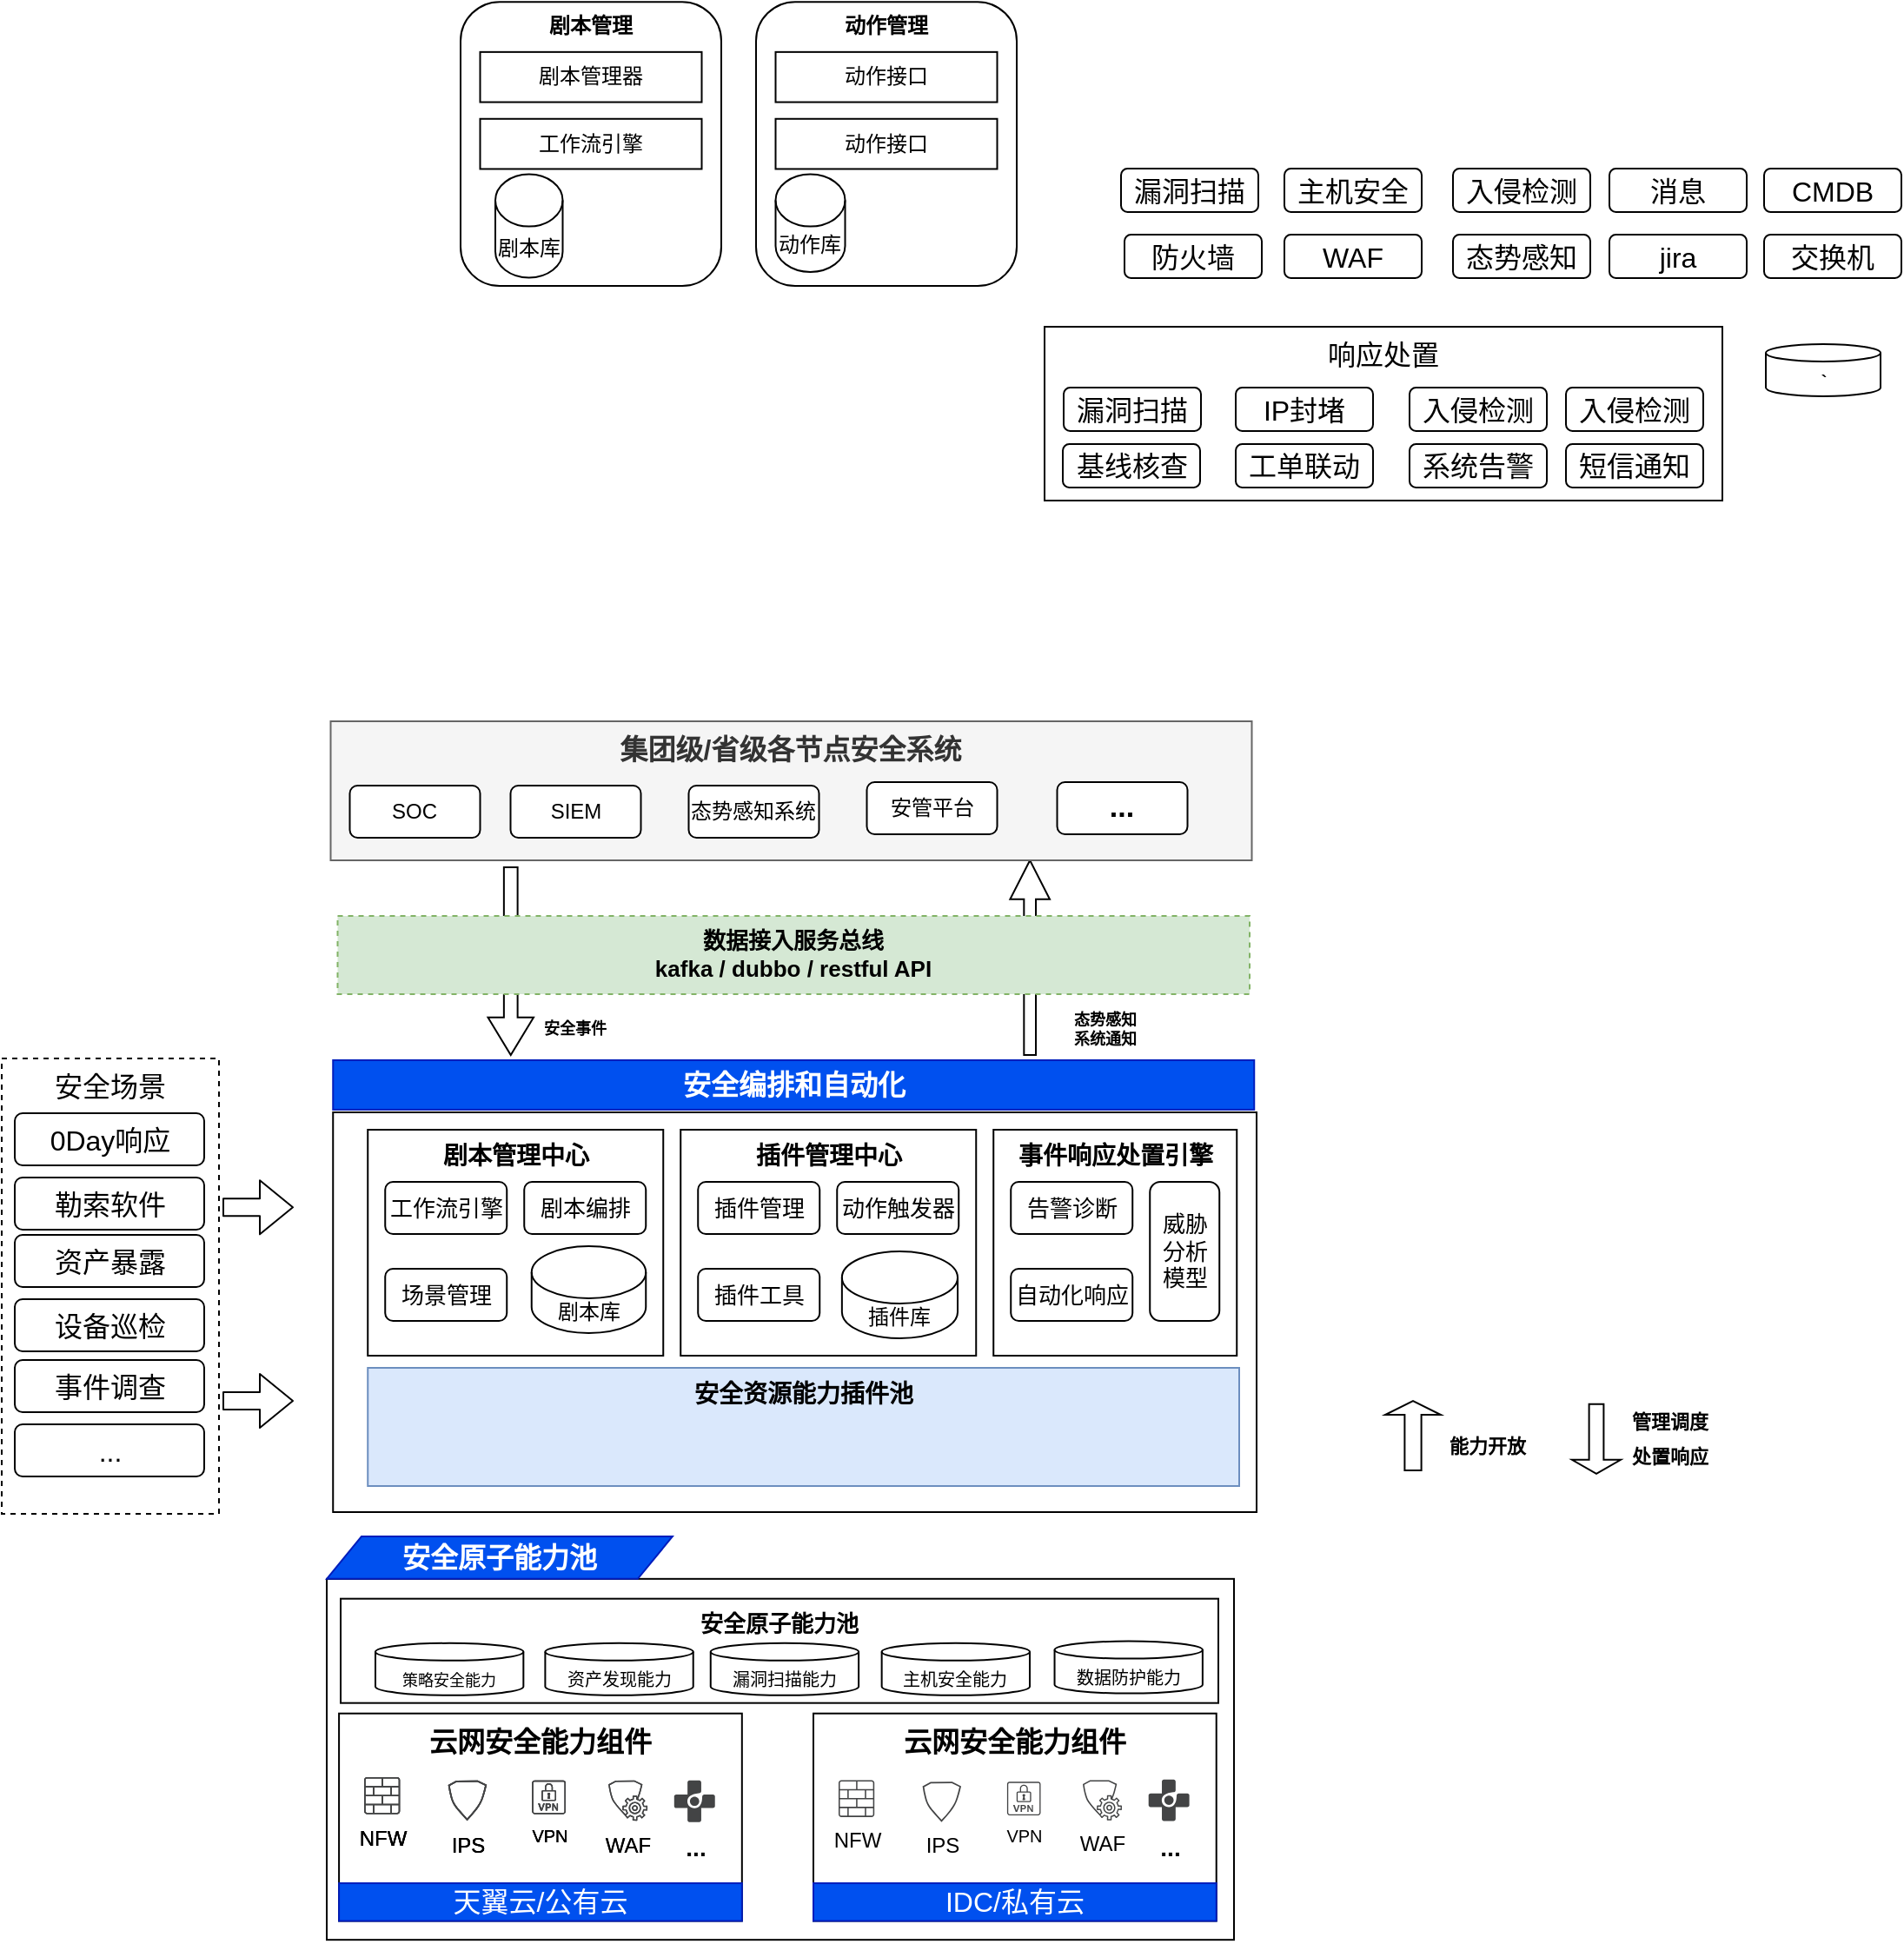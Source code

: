 <mxfile version="14.4.3" type="github">
  <diagram id="lgXi9MjqHc_8DvUxfvyU" name="Page-1">
    <mxGraphModel dx="1808" dy="526" grid="0" gridSize="10" guides="1" tooltips="1" connect="1" arrows="1" fold="1" page="1" pageScale="1" pageWidth="827" pageHeight="1169" math="0" shadow="0">
      <root>
        <mxCell id="0" />
        <mxCell id="1" parent="0" />
        <mxCell id="rLhLoXW6RJOid94HNos_-9" value="" style="group" vertex="1" connectable="0" parent="1">
          <mxGeometry x="23" y="951.0" width="522" height="232.09" as="geometry" />
        </mxCell>
        <mxCell id="vRhrMkSg3RcB3QoWlwg8-57" value="" style="rounded=0;whiteSpace=wrap;html=1;fontSize=16;" parent="rLhLoXW6RJOid94HNos_-9" vertex="1">
          <mxGeometry y="24.42" width="522" height="207.67" as="geometry" />
        </mxCell>
        <mxCell id="vRhrMkSg3RcB3QoWlwg8-58" value="安全原子能力池" style="shape=parallelogram;perimeter=parallelogramPerimeter;whiteSpace=wrap;html=1;fixedSize=1;fontSize=16;fillColor=#0050ef;strokeColor=#001DBC;fontColor=#ffffff;fontStyle=1" parent="rLhLoXW6RJOid94HNos_-9" vertex="1">
          <mxGeometry width="198.936" height="24.418" as="geometry" />
        </mxCell>
        <mxCell id="rLhLoXW6RJOid94HNos_-6" value="" style="group;verticalAlign=top;fontSize=13;" vertex="1" connectable="0" parent="rLhLoXW6RJOid94HNos_-9">
          <mxGeometry x="5" y="20.84" width="508" height="75" as="geometry" />
        </mxCell>
        <mxCell id="rLhLoXW6RJOid94HNos_-8" value="安全原子能力池" style="rounded=0;whiteSpace=wrap;html=1;verticalAlign=top;fontStyle=1;fontSize=13;" vertex="1" parent="rLhLoXW6RJOid94HNos_-6">
          <mxGeometry x="3.01" y="15" width="504.99" height="60" as="geometry" />
        </mxCell>
        <mxCell id="rLhLoXW6RJOid94HNos_-7" value="" style="group" vertex="1" connectable="0" parent="rLhLoXW6RJOid94HNos_-6">
          <mxGeometry x="23.0" y="39.47" width="475.939" height="31.11" as="geometry" />
        </mxCell>
        <mxCell id="vRhrMkSg3RcB3QoWlwg8-31" value="&lt;font style=&quot;font-size: 9px&quot;&gt;策略安全能力&lt;/font&gt;" style="strokeWidth=1;html=1;shape=mxgraph.flowchart.database;whiteSpace=wrap;fontSize=9;verticalAlign=bottom;" parent="rLhLoXW6RJOid94HNos_-7" vertex="1">
          <mxGeometry y="1.11" width="85.168" height="30.0" as="geometry" />
        </mxCell>
        <mxCell id="vRhrMkSg3RcB3QoWlwg8-32" value="资产发现能力" style="strokeWidth=1;html=1;shape=mxgraph.flowchart.database;whiteSpace=wrap;fontSize=10;verticalAlign=bottom;" parent="rLhLoXW6RJOid94HNos_-7" vertex="1">
          <mxGeometry x="97.693" y="1.11" width="85.168" height="30.0" as="geometry" />
        </mxCell>
        <mxCell id="vRhrMkSg3RcB3QoWlwg8-33" value="漏洞扫描能力" style="strokeWidth=1;html=1;shape=mxgraph.flowchart.database;whiteSpace=wrap;fontSize=10;verticalAlign=bottom;" parent="rLhLoXW6RJOid94HNos_-7" vertex="1">
          <mxGeometry x="192.881" y="1.11" width="85.168" height="30.0" as="geometry" />
        </mxCell>
        <mxCell id="vRhrMkSg3RcB3QoWlwg8-34" value="主机安全能力" style="strokeWidth=1;html=1;shape=mxgraph.flowchart.database;whiteSpace=wrap;fontSize=10;verticalAlign=bottom;" parent="rLhLoXW6RJOid94HNos_-7" vertex="1">
          <mxGeometry x="291.325" y="1.11" width="85.168" height="30.0" as="geometry" />
        </mxCell>
        <mxCell id="vRhrMkSg3RcB3QoWlwg8-35" value="数据防护能力" style="strokeWidth=1;html=1;shape=mxgraph.flowchart.database;whiteSpace=wrap;fontSize=10;verticalAlign=bottom;" parent="rLhLoXW6RJOid94HNos_-7" vertex="1">
          <mxGeometry x="390.771" width="85.168" height="30.0" as="geometry" />
        </mxCell>
        <mxCell id="vRhrMkSg3RcB3QoWlwg8-2" value="" style="rounded=0;whiteSpace=wrap;html=1;" parent="1" vertex="1">
          <mxGeometry x="26.62" y="707" width="531.38" height="230" as="geometry" />
        </mxCell>
        <mxCell id="vRhrMkSg3RcB3QoWlwg8-110" value="安全资源能力插件池" style="rounded=0;whiteSpace=wrap;html=1;fontSize=14;verticalAlign=top;fontStyle=1;fillColor=#dae8fc;strokeColor=#6c8ebf;" parent="1" vertex="1">
          <mxGeometry x="46.62" y="854" width="501.38" height="68" as="geometry" />
        </mxCell>
        <mxCell id="vRhrMkSg3RcB3QoWlwg8-138" value="" style="shape=singleArrow;direction=north;whiteSpace=wrap;html=1;fontSize=9;" parent="1" vertex="1">
          <mxGeometry x="416.18" y="562" width="22.82" height="112" as="geometry" />
        </mxCell>
        <mxCell id="vRhrMkSg3RcB3QoWlwg8-133" value="" style="shape=singleArrow;direction=south;whiteSpace=wrap;html=1;fontSize=9;" parent="1" vertex="1">
          <mxGeometry x="115.75" y="566" width="26.25" height="108" as="geometry" />
        </mxCell>
        <mxCell id="vRhrMkSg3RcB3QoWlwg8-141" value="数据接入服务总线&lt;br&gt;kafka / dubbo / restful API" style="rounded=0;whiteSpace=wrap;html=1;fontSize=13;align=center;fillColor=#d5e8d4;strokeColor=#82b366;fontStyle=1;verticalAlign=top;dashed=1;" parent="1" vertex="1">
          <mxGeometry x="29.25" y="594" width="524.75" height="45" as="geometry" />
        </mxCell>
        <mxCell id="vRhrMkSg3RcB3QoWlwg8-21" value="安全场景" style="rounded=0;whiteSpace=wrap;html=1;fontSize=16;verticalAlign=top;dashed=1;" parent="1" vertex="1">
          <mxGeometry x="-164" y="676" width="125" height="262" as="geometry" />
        </mxCell>
        <mxCell id="vRhrMkSg3RcB3QoWlwg8-22" value="事件调查" style="rounded=1;whiteSpace=wrap;html=1;fontSize=16;" parent="1" vertex="1">
          <mxGeometry x="-156.5" y="849.5" width="109" height="30" as="geometry" />
        </mxCell>
        <mxCell id="vRhrMkSg3RcB3QoWlwg8-23" value="设备巡检" style="rounded=1;whiteSpace=wrap;html=1;fontSize=16;" parent="1" vertex="1">
          <mxGeometry x="-156.5" y="814.5" width="109" height="30" as="geometry" />
        </mxCell>
        <mxCell id="vRhrMkSg3RcB3QoWlwg8-24" value="资产暴露" style="rounded=1;whiteSpace=wrap;html=1;fontSize=16;" parent="1" vertex="1">
          <mxGeometry x="-156.5" y="777.5" width="109" height="30" as="geometry" />
        </mxCell>
        <mxCell id="vRhrMkSg3RcB3QoWlwg8-25" value="0Day响应" style="rounded=1;whiteSpace=wrap;html=1;fontSize=16;" parent="1" vertex="1">
          <mxGeometry x="-156.5" y="707.5" width="109" height="30" as="geometry" />
        </mxCell>
        <mxCell id="vRhrMkSg3RcB3QoWlwg8-26" value="勒索软件" style="rounded=1;whiteSpace=wrap;html=1;fontSize=16;" parent="1" vertex="1">
          <mxGeometry x="-156.5" y="744.5" width="109" height="30" as="geometry" />
        </mxCell>
        <mxCell id="vRhrMkSg3RcB3QoWlwg8-27" value="..." style="rounded=1;whiteSpace=wrap;html=1;fontSize=16;" parent="1" vertex="1">
          <mxGeometry x="-156.5" y="886.5" width="109" height="30" as="geometry" />
        </mxCell>
        <mxCell id="vRhrMkSg3RcB3QoWlwg8-28" value="响应处置" style="rounded=0;whiteSpace=wrap;html=1;fontSize=16;verticalAlign=top;" parent="1" vertex="1">
          <mxGeometry x="436" y="255" width="390" height="100" as="geometry" />
        </mxCell>
        <mxCell id="vRhrMkSg3RcB3QoWlwg8-36" value="&lt;b style=&quot;font-size: 10px;&quot;&gt;```&lt;/b&gt;" style="strokeWidth=1;html=1;shape=mxgraph.flowchart.database;whiteSpace=wrap;fontSize=10;verticalAlign=bottom;" parent="1" vertex="1">
          <mxGeometry x="851" y="265" width="66" height="30" as="geometry" />
        </mxCell>
        <mxCell id="vRhrMkSg3RcB3QoWlwg8-37" value="漏洞扫描" style="rounded=1;whiteSpace=wrap;html=1;fontSize=16;" parent="1" vertex="1">
          <mxGeometry x="447" y="290" width="79" height="25" as="geometry" />
        </mxCell>
        <mxCell id="vRhrMkSg3RcB3QoWlwg8-38" value="基线核查" style="rounded=1;whiteSpace=wrap;html=1;fontSize=16;" parent="1" vertex="1">
          <mxGeometry x="446.5" y="322.5" width="79" height="25" as="geometry" />
        </mxCell>
        <mxCell id="vRhrMkSg3RcB3QoWlwg8-39" value="IP封堵" style="rounded=1;whiteSpace=wrap;html=1;fontSize=16;" parent="1" vertex="1">
          <mxGeometry x="546" y="290" width="79" height="25" as="geometry" />
        </mxCell>
        <mxCell id="vRhrMkSg3RcB3QoWlwg8-40" value="工单联动" style="rounded=1;whiteSpace=wrap;html=1;fontSize=16;" parent="1" vertex="1">
          <mxGeometry x="546" y="322.5" width="79" height="25" as="geometry" />
        </mxCell>
        <mxCell id="vRhrMkSg3RcB3QoWlwg8-42" value="入侵检测" style="rounded=1;whiteSpace=wrap;html=1;fontSize=16;" parent="1" vertex="1">
          <mxGeometry x="646" y="290" width="79" height="25" as="geometry" />
        </mxCell>
        <mxCell id="vRhrMkSg3RcB3QoWlwg8-43" value="系统告警" style="rounded=1;whiteSpace=wrap;html=1;fontSize=16;" parent="1" vertex="1">
          <mxGeometry x="646" y="322.5" width="79" height="25" as="geometry" />
        </mxCell>
        <mxCell id="vRhrMkSg3RcB3QoWlwg8-44" value="入侵检测" style="rounded=1;whiteSpace=wrap;html=1;fontSize=16;" parent="1" vertex="1">
          <mxGeometry x="736" y="290" width="79" height="25" as="geometry" />
        </mxCell>
        <mxCell id="vRhrMkSg3RcB3QoWlwg8-46" value="漏洞扫描" style="rounded=1;whiteSpace=wrap;html=1;fontSize=16;" parent="1" vertex="1">
          <mxGeometry x="480" y="164" width="79" height="25" as="geometry" />
        </mxCell>
        <mxCell id="vRhrMkSg3RcB3QoWlwg8-47" value="主机安全" style="rounded=1;whiteSpace=wrap;html=1;fontSize=16;" parent="1" vertex="1">
          <mxGeometry x="574" y="164" width="79" height="25" as="geometry" />
        </mxCell>
        <mxCell id="vRhrMkSg3RcB3QoWlwg8-48" value="入侵检测" style="rounded=1;whiteSpace=wrap;html=1;fontSize=16;" parent="1" vertex="1">
          <mxGeometry x="671" y="164" width="79" height="25" as="geometry" />
        </mxCell>
        <mxCell id="vRhrMkSg3RcB3QoWlwg8-49" value="消息" style="rounded=1;whiteSpace=wrap;html=1;fontSize=16;" parent="1" vertex="1">
          <mxGeometry x="761" y="164" width="79" height="25" as="geometry" />
        </mxCell>
        <mxCell id="vRhrMkSg3RcB3QoWlwg8-50" value="CMDB" style="rounded=1;whiteSpace=wrap;html=1;fontSize=16;" parent="1" vertex="1">
          <mxGeometry x="850" y="164" width="79" height="25" as="geometry" />
        </mxCell>
        <mxCell id="vRhrMkSg3RcB3QoWlwg8-51" value="防火墙" style="rounded=1;whiteSpace=wrap;html=1;fontSize=16;" parent="1" vertex="1">
          <mxGeometry x="482" y="202" width="79" height="25" as="geometry" />
        </mxCell>
        <mxCell id="vRhrMkSg3RcB3QoWlwg8-52" value="WAF" style="rounded=1;whiteSpace=wrap;html=1;fontSize=16;" parent="1" vertex="1">
          <mxGeometry x="574" y="202" width="79" height="25" as="geometry" />
        </mxCell>
        <mxCell id="vRhrMkSg3RcB3QoWlwg8-53" value="态势感知" style="rounded=1;whiteSpace=wrap;html=1;fontSize=16;" parent="1" vertex="1">
          <mxGeometry x="671" y="202" width="79" height="25" as="geometry" />
        </mxCell>
        <mxCell id="vRhrMkSg3RcB3QoWlwg8-54" value="jira" style="rounded=1;whiteSpace=wrap;html=1;fontSize=16;" parent="1" vertex="1">
          <mxGeometry x="761" y="202" width="79" height="25" as="geometry" />
        </mxCell>
        <mxCell id="vRhrMkSg3RcB3QoWlwg8-55" value="交换机" style="rounded=1;whiteSpace=wrap;html=1;fontSize=16;" parent="1" vertex="1">
          <mxGeometry x="850" y="202" width="79" height="25" as="geometry" />
        </mxCell>
        <mxCell id="vRhrMkSg3RcB3QoWlwg8-56" value="短信通知" style="rounded=1;whiteSpace=wrap;html=1;fontSize=16;" parent="1" vertex="1">
          <mxGeometry x="736" y="322.5" width="79" height="25" as="geometry" />
        </mxCell>
        <mxCell id="vRhrMkSg3RcB3QoWlwg8-72" value="" style="group" parent="1" vertex="1" connectable="0">
          <mxGeometry x="30.05" y="1042.01" width="309.148" height="130.228" as="geometry" />
        </mxCell>
        <mxCell id="vRhrMkSg3RcB3QoWlwg8-97" value="" style="group" parent="vRhrMkSg3RcB3QoWlwg8-72" vertex="1" connectable="0">
          <mxGeometry y="10.852" width="231.861" height="119.375" as="geometry" />
        </mxCell>
        <mxCell id="vRhrMkSg3RcB3QoWlwg8-65" value="&lt;b&gt;云网安全能力组件&lt;/b&gt;" style="rounded=0;whiteSpace=wrap;html=1;fontSize=16;verticalAlign=top;" parent="vRhrMkSg3RcB3QoWlwg8-97" vertex="1">
          <mxGeometry width="231.861" height="119.375" as="geometry" />
        </mxCell>
        <mxCell id="vRhrMkSg3RcB3QoWlwg8-71" value="天翼云/公有云" style="rounded=0;whiteSpace=wrap;html=1;fontSize=16;fillColor=#0050ef;strokeColor=#001DBC;fontColor=#ffffff;" parent="vRhrMkSg3RcB3QoWlwg8-97" vertex="1">
          <mxGeometry y="97.671" width="231.861" height="21.705" as="geometry" />
        </mxCell>
        <mxCell id="vRhrMkSg3RcB3QoWlwg8-81" value="VPN" style="pointerEvents=1;shadow=0;dashed=0;html=1;strokeColor=none;fillColor=#434445;aspect=fixed;labelPosition=center;verticalLabelPosition=bottom;verticalAlign=top;align=center;outlineConnect=0;shape=mxgraph.vvd.vpn;fontSize=10;" parent="vRhrMkSg3RcB3QoWlwg8-97" vertex="1">
          <mxGeometry x="111.1" y="38.543" width="19.308" height="19.308" as="geometry" />
        </mxCell>
        <mxCell id="vRhrMkSg3RcB3QoWlwg8-85" value="WAF" style="pointerEvents=1;shadow=0;dashed=0;html=1;strokeColor=none;fillColor=#434445;aspect=fixed;labelPosition=center;verticalLabelPosition=bottom;verticalAlign=top;align=center;outlineConnect=0;shape=mxgraph.vvd.protection_group_config;fontSize=12;" parent="vRhrMkSg3RcB3QoWlwg8-97" vertex="1">
          <mxGeometry x="155.009" y="38.543" width="22.474" height="23.169" as="geometry" />
        </mxCell>
        <mxCell id="vRhrMkSg3RcB3QoWlwg8-91" value="IPS" style="pointerEvents=1;shadow=0;dashed=0;html=1;strokeColor=none;fillColor=#434445;aspect=fixed;labelPosition=center;verticalLabelPosition=bottom;verticalAlign=top;align=center;outlineConnect=0;shape=mxgraph.vvd.protection_group;fontSize=12;" parent="vRhrMkSg3RcB3QoWlwg8-97" vertex="1">
          <mxGeometry x="62.796" y="38.547" width="22.242" height="23.169" as="geometry" />
        </mxCell>
        <mxCell id="vRhrMkSg3RcB3QoWlwg8-90" value="NFW" style="pointerEvents=1;shadow=0;dashed=0;html=1;strokeColor=none;fillColor=#434445;aspect=fixed;labelPosition=center;verticalLabelPosition=bottom;verticalAlign=top;align=center;outlineConnect=0;shape=mxgraph.vvd.logical_firewall;fontSize=12;" parent="vRhrMkSg3RcB3QoWlwg8-97" vertex="1">
          <mxGeometry x="14.491" y="36.617" width="20.605" height="21.238" as="geometry" />
        </mxCell>
        <mxCell id="vRhrMkSg3RcB3QoWlwg8-96" value="&lt;b&gt;&lt;font style=&quot;font-size: 14px&quot;&gt;...&lt;/font&gt;&lt;/b&gt;" style="pointerEvents=1;shadow=0;dashed=0;html=1;strokeColor=none;fillColor=#434445;aspect=fixed;labelPosition=center;verticalLabelPosition=bottom;verticalAlign=top;align=center;outlineConnect=0;shape=mxgraph.vvd.volumes_agent;fontSize=12;" parent="vRhrMkSg3RcB3QoWlwg8-97" vertex="1">
          <mxGeometry x="192.85" y="38.543" width="23.463" height="23.941" as="geometry" />
        </mxCell>
        <mxCell id="vRhrMkSg3RcB3QoWlwg8-111" value="NFW" style="pointerEvents=1;shadow=0;dashed=0;html=1;strokeColor=none;fillColor=#434445;aspect=fixed;labelPosition=center;verticalLabelPosition=bottom;verticalAlign=top;align=center;outlineConnect=0;shape=mxgraph.vvd.logical_firewall;fontSize=12;" parent="vRhrMkSg3RcB3QoWlwg8-97" vertex="1">
          <mxGeometry x="14.491" y="36.617" width="20.605" height="21.238" as="geometry" />
        </mxCell>
        <mxCell id="vRhrMkSg3RcB3QoWlwg8-112" value="IPS" style="pointerEvents=1;shadow=0;dashed=0;html=1;strokeColor=none;fillColor=#434445;aspect=fixed;labelPosition=center;verticalLabelPosition=bottom;verticalAlign=top;align=center;outlineConnect=0;shape=mxgraph.vvd.protection_group;fontSize=12;" parent="vRhrMkSg3RcB3QoWlwg8-97" vertex="1">
          <mxGeometry x="62.796" y="38.547" width="22.242" height="23.169" as="geometry" />
        </mxCell>
        <mxCell id="vRhrMkSg3RcB3QoWlwg8-113" value="VPN" style="pointerEvents=1;shadow=0;dashed=0;html=1;strokeColor=none;fillColor=#434445;aspect=fixed;labelPosition=center;verticalLabelPosition=bottom;verticalAlign=top;align=center;outlineConnect=0;shape=mxgraph.vvd.vpn;fontSize=10;" parent="vRhrMkSg3RcB3QoWlwg8-97" vertex="1">
          <mxGeometry x="111.1" y="38.543" width="19.308" height="19.308" as="geometry" />
        </mxCell>
        <mxCell id="vRhrMkSg3RcB3QoWlwg8-114" value="NFW" style="pointerEvents=1;shadow=0;dashed=0;html=1;strokeColor=none;fillColor=#434445;aspect=fixed;labelPosition=center;verticalLabelPosition=bottom;verticalAlign=top;align=center;outlineConnect=0;shape=mxgraph.vvd.logical_firewall;fontSize=12;" parent="vRhrMkSg3RcB3QoWlwg8-97" vertex="1">
          <mxGeometry x="14.491" y="36.617" width="20.605" height="21.238" as="geometry" />
        </mxCell>
        <mxCell id="vRhrMkSg3RcB3QoWlwg8-115" value="IPS" style="pointerEvents=1;shadow=0;dashed=0;html=1;strokeColor=none;fillColor=#434445;aspect=fixed;labelPosition=center;verticalLabelPosition=bottom;verticalAlign=top;align=center;outlineConnect=0;shape=mxgraph.vvd.protection_group;fontSize=12;" parent="vRhrMkSg3RcB3QoWlwg8-97" vertex="1">
          <mxGeometry x="62.796" y="38.547" width="22.242" height="23.169" as="geometry" />
        </mxCell>
        <mxCell id="vRhrMkSg3RcB3QoWlwg8-116" value="VPN" style="pointerEvents=1;shadow=0;dashed=0;html=1;strokeColor=none;fillColor=#434445;aspect=fixed;labelPosition=center;verticalLabelPosition=bottom;verticalAlign=top;align=center;outlineConnect=0;shape=mxgraph.vvd.vpn;fontSize=10;" parent="vRhrMkSg3RcB3QoWlwg8-97" vertex="1">
          <mxGeometry x="111.1" y="38.543" width="19.308" height="19.308" as="geometry" />
        </mxCell>
        <mxCell id="vRhrMkSg3RcB3QoWlwg8-117" value="WAF" style="pointerEvents=1;shadow=0;dashed=0;html=1;strokeColor=none;fillColor=#434445;aspect=fixed;labelPosition=center;verticalLabelPosition=bottom;verticalAlign=top;align=center;outlineConnect=0;shape=mxgraph.vvd.protection_group_config;fontSize=12;" parent="vRhrMkSg3RcB3QoWlwg8-97" vertex="1">
          <mxGeometry x="155.009" y="38.543" width="22.474" height="23.169" as="geometry" />
        </mxCell>
        <mxCell id="vRhrMkSg3RcB3QoWlwg8-99" value="" style="group;fontStyle=1" parent="1" vertex="1" connectable="0">
          <mxGeometry x="302.998" y="1052.862" width="231.861" height="119.375" as="geometry" />
        </mxCell>
        <mxCell id="vRhrMkSg3RcB3QoWlwg8-100" value="&lt;b&gt;云网安全能力组件&lt;/b&gt;" style="rounded=0;whiteSpace=wrap;html=1;fontSize=16;verticalAlign=top;" parent="vRhrMkSg3RcB3QoWlwg8-99" vertex="1">
          <mxGeometry width="231.861" height="119.375" as="geometry" />
        </mxCell>
        <mxCell id="vRhrMkSg3RcB3QoWlwg8-101" value="IDC/私有云" style="rounded=0;whiteSpace=wrap;html=1;fontSize=16;fillColor=#0050ef;strokeColor=#001DBC;fontColor=#ffffff;" parent="vRhrMkSg3RcB3QoWlwg8-99" vertex="1">
          <mxGeometry y="97.671" width="231.861" height="21.705" as="geometry" />
        </mxCell>
        <mxCell id="vRhrMkSg3RcB3QoWlwg8-102" value="VPN" style="pointerEvents=1;shadow=0;dashed=0;html=1;strokeColor=none;fillColor=#434445;aspect=fixed;labelPosition=center;verticalLabelPosition=bottom;verticalAlign=top;align=center;outlineConnect=0;shape=mxgraph.vvd.vpn;fontSize=10;" parent="vRhrMkSg3RcB3QoWlwg8-99" vertex="1">
          <mxGeometry x="111.45" y="39.313" width="19.308" height="19.308" as="geometry" />
        </mxCell>
        <mxCell id="vRhrMkSg3RcB3QoWlwg8-103" value="WAF" style="pointerEvents=1;shadow=0;dashed=0;html=1;strokeColor=none;fillColor=#434445;aspect=fixed;labelPosition=center;verticalLabelPosition=bottom;verticalAlign=top;align=center;outlineConnect=0;shape=mxgraph.vvd.protection_group_config;fontSize=12;" parent="vRhrMkSg3RcB3QoWlwg8-99" vertex="1">
          <mxGeometry x="155.009" y="38.343" width="22.474" height="23.169" as="geometry" />
        </mxCell>
        <mxCell id="vRhrMkSg3RcB3QoWlwg8-104" value="IPS" style="pointerEvents=1;shadow=0;dashed=0;html=1;strokeColor=none;fillColor=#434445;aspect=fixed;labelPosition=center;verticalLabelPosition=bottom;verticalAlign=top;align=center;outlineConnect=0;shape=mxgraph.vvd.protection_group;fontSize=12;" parent="vRhrMkSg3RcB3QoWlwg8-99" vertex="1">
          <mxGeometry x="62.796" y="39.317" width="22.242" height="23.169" as="geometry" />
        </mxCell>
        <mxCell id="vRhrMkSg3RcB3QoWlwg8-105" value="NFW" style="pointerEvents=1;shadow=0;dashed=0;html=1;strokeColor=none;fillColor=#434445;aspect=fixed;labelPosition=center;verticalLabelPosition=bottom;verticalAlign=top;align=center;outlineConnect=0;shape=mxgraph.vvd.logical_firewall;fontSize=12;" parent="vRhrMkSg3RcB3QoWlwg8-99" vertex="1">
          <mxGeometry x="14.491" y="38.347" width="20.605" height="21.238" as="geometry" />
        </mxCell>
        <mxCell id="vRhrMkSg3RcB3QoWlwg8-106" value="&lt;b&gt;&lt;font style=&quot;font-size: 14px&quot;&gt;...&lt;/font&gt;&lt;/b&gt;" style="pointerEvents=1;shadow=0;dashed=0;html=1;strokeColor=none;fillColor=#434445;aspect=fixed;labelPosition=center;verticalLabelPosition=bottom;verticalAlign=top;align=center;outlineConnect=0;shape=mxgraph.vvd.volumes_agent;fontSize=12;" parent="vRhrMkSg3RcB3QoWlwg8-99" vertex="1">
          <mxGeometry x="192.85" y="37.953" width="23.463" height="23.941" as="geometry" />
        </mxCell>
        <mxCell id="vRhrMkSg3RcB3QoWlwg8-5" value="剧本管理" style="rounded=1;whiteSpace=wrap;html=1;verticalAlign=top;fontStyle=1" parent="1" vertex="1">
          <mxGeometry x="100" y="68.077" width="150" height="163.462" as="geometry" />
        </mxCell>
        <mxCell id="vRhrMkSg3RcB3QoWlwg8-6" value="剧本管理器" style="rounded=0;whiteSpace=wrap;html=1;" parent="1" vertex="1">
          <mxGeometry x="111.25" y="96.923" width="127.5" height="28.846" as="geometry" />
        </mxCell>
        <mxCell id="vRhrMkSg3RcB3QoWlwg8-7" value="工作流引擎" style="rounded=0;whiteSpace=wrap;html=1;" parent="1" vertex="1">
          <mxGeometry x="111.25" y="135.385" width="127.5" height="28.846" as="geometry" />
        </mxCell>
        <mxCell id="vRhrMkSg3RcB3QoWlwg8-15" value="剧本库" style="shape=cylinder3;whiteSpace=wrap;html=1;boundedLbl=1;backgroundOutline=1;size=15;" parent="1" vertex="1">
          <mxGeometry x="120" y="167.31" width="38.75" height="59.42" as="geometry" />
        </mxCell>
        <mxCell id="vRhrMkSg3RcB3QoWlwg8-16" value="动作管理" style="rounded=1;whiteSpace=wrap;html=1;verticalAlign=top;fontStyle=1" parent="1" vertex="1">
          <mxGeometry x="270" y="68.077" width="150" height="163.462" as="geometry" />
        </mxCell>
        <mxCell id="vRhrMkSg3RcB3QoWlwg8-18" value="动作接口" style="rounded=0;whiteSpace=wrap;html=1;" parent="1" vertex="1">
          <mxGeometry x="281.25" y="135.385" width="127.5" height="28.846" as="geometry" />
        </mxCell>
        <mxCell id="vRhrMkSg3RcB3QoWlwg8-19" value="动作库" style="shape=cylinder3;whiteSpace=wrap;html=1;boundedLbl=1;backgroundOutline=1;size=15;" parent="1" vertex="1">
          <mxGeometry x="281.25" y="167.31" width="40" height="56.15" as="geometry" />
        </mxCell>
        <mxCell id="vRhrMkSg3RcB3QoWlwg8-20" value="动作接口" style="rounded=0;whiteSpace=wrap;html=1;" parent="1" vertex="1">
          <mxGeometry x="281.25" y="96.923" width="127.5" height="28.846" as="geometry" />
        </mxCell>
        <mxCell id="vRhrMkSg3RcB3QoWlwg8-120" value="&lt;span style=&quot;font-size: 16px;&quot;&gt;集团级/省级各节点安全系统&lt;/span&gt;" style="rounded=0;whiteSpace=wrap;html=1;fillColor=#f5f5f5;strokeColor=#666666;fontColor=#333333;verticalAlign=top;fontSize=16;fontStyle=1" parent="1" vertex="1">
          <mxGeometry x="25.25" y="482" width="530" height="80" as="geometry" />
        </mxCell>
        <mxCell id="vRhrMkSg3RcB3QoWlwg8-123" value="" style="shape=singleArrow;direction=south;whiteSpace=wrap;html=1;fontSize=9;" parent="1" vertex="1">
          <mxGeometry x="739.5" y="874.92" width="28" height="40" as="geometry" />
        </mxCell>
        <mxCell id="vRhrMkSg3RcB3QoWlwg8-129" value="" style="shape=singleArrow;direction=north;whiteSpace=wrap;html=1;fontSize=9;" parent="1" vertex="1">
          <mxGeometry x="632" y="873" width="32" height="40" as="geometry" />
        </mxCell>
        <mxCell id="vRhrMkSg3RcB3QoWlwg8-64" value="&lt;font style=&quot;font-size: 11px&quot;&gt;管理调度&lt;br&gt;处置响应&lt;/font&gt;" style="text;html=1;strokeColor=none;fillColor=none;align=center;verticalAlign=middle;whiteSpace=wrap;rounded=0;fontSize=16;fontStyle=1" parent="1" vertex="1">
          <mxGeometry x="756.5" y="882.5" width="78" height="21" as="geometry" />
        </mxCell>
        <mxCell id="vRhrMkSg3RcB3QoWlwg8-131" value="&lt;span style=&quot;font-size: 11px&quot;&gt;能力开放&lt;/span&gt;" style="text;html=1;strokeColor=none;fillColor=none;align=center;verticalAlign=middle;whiteSpace=wrap;rounded=0;fontSize=16;fontStyle=1" parent="1" vertex="1">
          <mxGeometry x="651.5" y="886.92" width="78" height="20" as="geometry" />
        </mxCell>
        <mxCell id="vRhrMkSg3RcB3QoWlwg8-134" value="安全事件" style="text;html=1;strokeColor=none;fillColor=none;align=center;verticalAlign=middle;whiteSpace=wrap;rounded=0;dashed=1;fontSize=9;fontStyle=1" parent="1" vertex="1">
          <mxGeometry x="136.25" y="649" width="60" height="20" as="geometry" />
        </mxCell>
        <mxCell id="vRhrMkSg3RcB3QoWlwg8-139" value="态势感知&lt;br&gt;系统通知" style="text;html=1;strokeColor=none;fillColor=none;align=center;verticalAlign=middle;whiteSpace=wrap;rounded=0;dashed=1;fontSize=9;fontStyle=1" parent="1" vertex="1">
          <mxGeometry x="441.25" y="649" width="60" height="20" as="geometry" />
        </mxCell>
        <mxCell id="vRhrMkSg3RcB3QoWlwg8-145" value="SOC" style="rounded=1;whiteSpace=wrap;html=1;fontSize=12;align=center;" parent="1" vertex="1">
          <mxGeometry x="36.25" y="519" width="75" height="30" as="geometry" />
        </mxCell>
        <mxCell id="vRhrMkSg3RcB3QoWlwg8-146" value="SIEM" style="rounded=1;whiteSpace=wrap;html=1;fontSize=12;align=center;" parent="1" vertex="1">
          <mxGeometry x="128.75" y="519" width="75" height="30" as="geometry" />
        </mxCell>
        <mxCell id="vRhrMkSg3RcB3QoWlwg8-147" value="态势感知系统" style="rounded=1;whiteSpace=wrap;html=1;fontSize=12;align=center;" parent="1" vertex="1">
          <mxGeometry x="231.25" y="519" width="75" height="30" as="geometry" />
        </mxCell>
        <mxCell id="vRhrMkSg3RcB3QoWlwg8-148" value="&lt;b&gt;&lt;font style=&quot;font-size: 17px&quot;&gt;...&lt;/font&gt;&lt;/b&gt;" style="rounded=1;whiteSpace=wrap;html=1;fontSize=12;align=center;" parent="1" vertex="1">
          <mxGeometry x="443.25" y="517" width="75" height="30" as="geometry" />
        </mxCell>
        <mxCell id="vRhrMkSg3RcB3QoWlwg8-149" value="安管平台" style="rounded=1;whiteSpace=wrap;html=1;fontSize=12;align=center;" parent="1" vertex="1">
          <mxGeometry x="333.75" y="517" width="75" height="30" as="geometry" />
        </mxCell>
        <mxCell id="vRhrMkSg3RcB3QoWlwg8-3" value="&lt;b&gt;安全编排和自动化&lt;/b&gt;" style="rounded=0;whiteSpace=wrap;html=1;fillColor=#0050ef;strokeColor=#001DBC;fontColor=#ffffff;fontSize=16;" parent="1" vertex="1">
          <mxGeometry x="26.62" y="677" width="530" height="28.46" as="geometry" />
        </mxCell>
        <mxCell id="vRhrMkSg3RcB3QoWlwg8-153" value="剧本管理中心" style="rounded=0;whiteSpace=wrap;html=1;fontSize=14;align=center;verticalAlign=top;fontStyle=1" parent="1" vertex="1">
          <mxGeometry x="46.62" y="717" width="170" height="130" as="geometry" />
        </mxCell>
        <mxCell id="vRhrMkSg3RcB3QoWlwg8-154" value="工作流引擎" style="rounded=1;whiteSpace=wrap;html=1;fontSize=13;" parent="1" vertex="1">
          <mxGeometry x="56.62" y="747" width="70" height="30" as="geometry" />
        </mxCell>
        <mxCell id="vRhrMkSg3RcB3QoWlwg8-155" value="剧本编排" style="rounded=1;whiteSpace=wrap;html=1;fontSize=13;" parent="1" vertex="1">
          <mxGeometry x="136.62" y="747" width="70" height="30" as="geometry" />
        </mxCell>
        <mxCell id="vRhrMkSg3RcB3QoWlwg8-156" value="剧本库" style="shape=cylinder3;whiteSpace=wrap;html=1;boundedLbl=1;backgroundOutline=1;size=15;" parent="1" vertex="1">
          <mxGeometry x="140.87" y="784" width="65.75" height="50" as="geometry" />
        </mxCell>
        <mxCell id="vRhrMkSg3RcB3QoWlwg8-157" value="插件管理中心" style="rounded=0;whiteSpace=wrap;html=1;fontSize=14;align=center;verticalAlign=top;fontStyle=1" parent="1" vertex="1">
          <mxGeometry x="226.62" y="717" width="170" height="130" as="geometry" />
        </mxCell>
        <mxCell id="vRhrMkSg3RcB3QoWlwg8-158" value="插件管理" style="rounded=1;whiteSpace=wrap;html=1;fontSize=13;" parent="1" vertex="1">
          <mxGeometry x="236.62" y="747" width="70" height="30" as="geometry" />
        </mxCell>
        <mxCell id="vRhrMkSg3RcB3QoWlwg8-159" value="动作触发器" style="rounded=1;whiteSpace=wrap;html=1;fontSize=13;" parent="1" vertex="1">
          <mxGeometry x="316.62" y="747" width="70" height="30" as="geometry" />
        </mxCell>
        <mxCell id="vRhrMkSg3RcB3QoWlwg8-162" value="场景管理" style="rounded=1;whiteSpace=wrap;html=1;fontSize=13;" parent="1" vertex="1">
          <mxGeometry x="56.62" y="797" width="70" height="30" as="geometry" />
        </mxCell>
        <mxCell id="vRhrMkSg3RcB3QoWlwg8-163" value="插件工具" style="rounded=1;whiteSpace=wrap;html=1;fontSize=13;" parent="1" vertex="1">
          <mxGeometry x="236.62" y="797" width="70" height="30" as="geometry" />
        </mxCell>
        <mxCell id="vRhrMkSg3RcB3QoWlwg8-164" value="插件库" style="shape=cylinder3;whiteSpace=wrap;html=1;boundedLbl=1;backgroundOutline=1;size=15;" parent="1" vertex="1">
          <mxGeometry x="319.43" y="787" width="66.57" height="50" as="geometry" />
        </mxCell>
        <mxCell id="vRhrMkSg3RcB3QoWlwg8-165" value="事件响应处置引擎" style="rounded=0;whiteSpace=wrap;html=1;fontSize=14;align=center;verticalAlign=top;fontStyle=1" parent="1" vertex="1">
          <mxGeometry x="406.62" y="717" width="140" height="130" as="geometry" />
        </mxCell>
        <mxCell id="vRhrMkSg3RcB3QoWlwg8-166" value="告警诊断" style="rounded=1;whiteSpace=wrap;html=1;fontSize=13;" parent="1" vertex="1">
          <mxGeometry x="416.62" y="747" width="70" height="30" as="geometry" />
        </mxCell>
        <mxCell id="vRhrMkSg3RcB3QoWlwg8-167" value="自动化响应" style="rounded=1;whiteSpace=wrap;html=1;fontSize=13;" parent="1" vertex="1">
          <mxGeometry x="416.62" y="797" width="70" height="30" as="geometry" />
        </mxCell>
        <mxCell id="vRhrMkSg3RcB3QoWlwg8-168" value="威胁分析模型" style="rounded=1;whiteSpace=wrap;html=1;fontSize=13;" parent="1" vertex="1">
          <mxGeometry x="496.62" y="747" width="40" height="80" as="geometry" />
        </mxCell>
        <mxCell id="rLhLoXW6RJOid94HNos_-16" value="" style="shape=flexArrow;endArrow=classic;html=1;fontSize=13;" edge="1" parent="1">
          <mxGeometry width="50" height="50" relative="1" as="geometry">
            <mxPoint x="-37" y="761.66" as="sourcePoint" />
            <mxPoint x="4" y="761.66" as="targetPoint" />
          </mxGeometry>
        </mxCell>
        <mxCell id="rLhLoXW6RJOid94HNos_-17" value="" style="shape=flexArrow;endArrow=classic;html=1;fontSize=13;" edge="1" parent="1">
          <mxGeometry width="50" height="50" relative="1" as="geometry">
            <mxPoint x="-37.0" y="873" as="sourcePoint" />
            <mxPoint x="4" y="873" as="targetPoint" />
          </mxGeometry>
        </mxCell>
      </root>
    </mxGraphModel>
  </diagram>
</mxfile>
